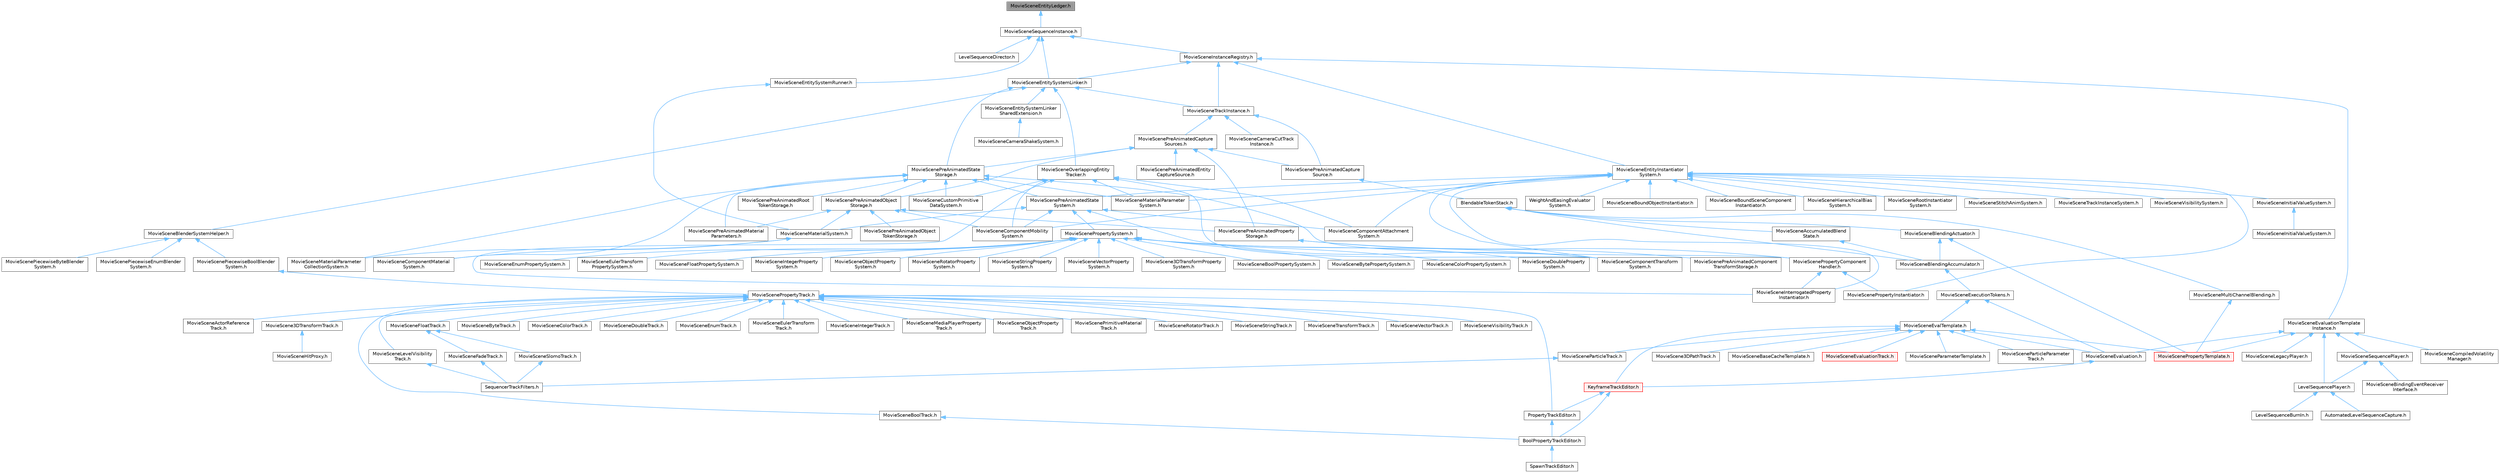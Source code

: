 digraph "MovieSceneEntityLedger.h"
{
 // INTERACTIVE_SVG=YES
 // LATEX_PDF_SIZE
  bgcolor="transparent";
  edge [fontname=Helvetica,fontsize=10,labelfontname=Helvetica,labelfontsize=10];
  node [fontname=Helvetica,fontsize=10,shape=box,height=0.2,width=0.4];
  Node1 [id="Node000001",label="MovieSceneEntityLedger.h",height=0.2,width=0.4,color="gray40", fillcolor="grey60", style="filled", fontcolor="black",tooltip=" "];
  Node1 -> Node2 [id="edge1_Node000001_Node000002",dir="back",color="steelblue1",style="solid",tooltip=" "];
  Node2 [id="Node000002",label="MovieSceneSequenceInstance.h",height=0.2,width=0.4,color="grey40", fillcolor="white", style="filled",URL="$d1/d07/MovieSceneSequenceInstance_8h.html",tooltip=" "];
  Node2 -> Node3 [id="edge2_Node000002_Node000003",dir="back",color="steelblue1",style="solid",tooltip=" "];
  Node3 [id="Node000003",label="LevelSequenceDirector.h",height=0.2,width=0.4,color="grey40", fillcolor="white", style="filled",URL="$d8/d00/LevelSequenceDirector_8h.html",tooltip=" "];
  Node2 -> Node4 [id="edge3_Node000002_Node000004",dir="back",color="steelblue1",style="solid",tooltip=" "];
  Node4 [id="Node000004",label="MovieSceneEntitySystemLinker.h",height=0.2,width=0.4,color="grey40", fillcolor="white", style="filled",URL="$d9/d16/MovieSceneEntitySystemLinker_8h.html",tooltip=" "];
  Node4 -> Node5 [id="edge4_Node000004_Node000005",dir="back",color="steelblue1",style="solid",tooltip=" "];
  Node5 [id="Node000005",label="MovieSceneBlenderSystemHelper.h",height=0.2,width=0.4,color="grey40", fillcolor="white", style="filled",URL="$d5/d47/MovieSceneBlenderSystemHelper_8h.html",tooltip=" "];
  Node5 -> Node6 [id="edge5_Node000005_Node000006",dir="back",color="steelblue1",style="solid",tooltip=" "];
  Node6 [id="Node000006",label="MovieScenePiecewiseBoolBlender\lSystem.h",height=0.2,width=0.4,color="grey40", fillcolor="white", style="filled",URL="$d7/d27/MovieScenePiecewiseBoolBlenderSystem_8h.html",tooltip=" "];
  Node6 -> Node7 [id="edge6_Node000006_Node000007",dir="back",color="steelblue1",style="solid",tooltip=" "];
  Node7 [id="Node000007",label="MovieScenePropertyTrack.h",height=0.2,width=0.4,color="grey40", fillcolor="white", style="filled",URL="$da/d0c/MovieScenePropertyTrack_8h.html",tooltip=" "];
  Node7 -> Node8 [id="edge7_Node000007_Node000008",dir="back",color="steelblue1",style="solid",tooltip=" "];
  Node8 [id="Node000008",label="MovieScene3DTransformTrack.h",height=0.2,width=0.4,color="grey40", fillcolor="white", style="filled",URL="$d9/d06/MovieScene3DTransformTrack_8h.html",tooltip=" "];
  Node8 -> Node9 [id="edge8_Node000008_Node000009",dir="back",color="steelblue1",style="solid",tooltip=" "];
  Node9 [id="Node000009",label="MovieSceneHitProxy.h",height=0.2,width=0.4,color="grey40", fillcolor="white", style="filled",URL="$d0/d01/MovieSceneHitProxy_8h.html",tooltip=" "];
  Node7 -> Node10 [id="edge9_Node000007_Node000010",dir="back",color="steelblue1",style="solid",tooltip=" "];
  Node10 [id="Node000010",label="MovieSceneActorReference\lTrack.h",height=0.2,width=0.4,color="grey40", fillcolor="white", style="filled",URL="$d9/d9b/MovieSceneActorReferenceTrack_8h.html",tooltip=" "];
  Node7 -> Node11 [id="edge10_Node000007_Node000011",dir="back",color="steelblue1",style="solid",tooltip=" "];
  Node11 [id="Node000011",label="MovieSceneBoolTrack.h",height=0.2,width=0.4,color="grey40", fillcolor="white", style="filled",URL="$d7/ddf/MovieSceneBoolTrack_8h.html",tooltip=" "];
  Node11 -> Node12 [id="edge11_Node000011_Node000012",dir="back",color="steelblue1",style="solid",tooltip=" "];
  Node12 [id="Node000012",label="BoolPropertyTrackEditor.h",height=0.2,width=0.4,color="grey40", fillcolor="white", style="filled",URL="$db/d07/BoolPropertyTrackEditor_8h.html",tooltip=" "];
  Node12 -> Node13 [id="edge12_Node000012_Node000013",dir="back",color="steelblue1",style="solid",tooltip=" "];
  Node13 [id="Node000013",label="SpawnTrackEditor.h",height=0.2,width=0.4,color="grey40", fillcolor="white", style="filled",URL="$d5/dac/SpawnTrackEditor_8h.html",tooltip=" "];
  Node7 -> Node14 [id="edge13_Node000007_Node000014",dir="back",color="steelblue1",style="solid",tooltip=" "];
  Node14 [id="Node000014",label="MovieSceneByteTrack.h",height=0.2,width=0.4,color="grey40", fillcolor="white", style="filled",URL="$dc/d79/MovieSceneByteTrack_8h.html",tooltip=" "];
  Node7 -> Node15 [id="edge14_Node000007_Node000015",dir="back",color="steelblue1",style="solid",tooltip=" "];
  Node15 [id="Node000015",label="MovieSceneColorTrack.h",height=0.2,width=0.4,color="grey40", fillcolor="white", style="filled",URL="$d8/df9/MovieSceneColorTrack_8h.html",tooltip=" "];
  Node7 -> Node16 [id="edge15_Node000007_Node000016",dir="back",color="steelblue1",style="solid",tooltip=" "];
  Node16 [id="Node000016",label="MovieSceneDoubleTrack.h",height=0.2,width=0.4,color="grey40", fillcolor="white", style="filled",URL="$de/d31/MovieSceneDoubleTrack_8h.html",tooltip=" "];
  Node7 -> Node17 [id="edge16_Node000007_Node000017",dir="back",color="steelblue1",style="solid",tooltip=" "];
  Node17 [id="Node000017",label="MovieSceneEnumTrack.h",height=0.2,width=0.4,color="grey40", fillcolor="white", style="filled",URL="$d6/d95/MovieSceneEnumTrack_8h.html",tooltip=" "];
  Node7 -> Node18 [id="edge17_Node000007_Node000018",dir="back",color="steelblue1",style="solid",tooltip=" "];
  Node18 [id="Node000018",label="MovieSceneEulerTransform\lTrack.h",height=0.2,width=0.4,color="grey40", fillcolor="white", style="filled",URL="$d7/d3a/MovieSceneEulerTransformTrack_8h.html",tooltip=" "];
  Node7 -> Node19 [id="edge18_Node000007_Node000019",dir="back",color="steelblue1",style="solid",tooltip=" "];
  Node19 [id="Node000019",label="MovieSceneFloatTrack.h",height=0.2,width=0.4,color="grey40", fillcolor="white", style="filled",URL="$dc/d88/MovieSceneFloatTrack_8h.html",tooltip=" "];
  Node19 -> Node20 [id="edge19_Node000019_Node000020",dir="back",color="steelblue1",style="solid",tooltip=" "];
  Node20 [id="Node000020",label="MovieSceneFadeTrack.h",height=0.2,width=0.4,color="grey40", fillcolor="white", style="filled",URL="$d3/dd6/MovieSceneFadeTrack_8h.html",tooltip=" "];
  Node20 -> Node21 [id="edge20_Node000020_Node000021",dir="back",color="steelblue1",style="solid",tooltip=" "];
  Node21 [id="Node000021",label="SequencerTrackFilters.h",height=0.2,width=0.4,color="grey40", fillcolor="white", style="filled",URL="$df/d72/SequencerTrackFilters_8h.html",tooltip=" "];
  Node19 -> Node22 [id="edge21_Node000019_Node000022",dir="back",color="steelblue1",style="solid",tooltip=" "];
  Node22 [id="Node000022",label="MovieSceneSlomoTrack.h",height=0.2,width=0.4,color="grey40", fillcolor="white", style="filled",URL="$d3/d88/MovieSceneSlomoTrack_8h.html",tooltip=" "];
  Node22 -> Node21 [id="edge22_Node000022_Node000021",dir="back",color="steelblue1",style="solid",tooltip=" "];
  Node7 -> Node23 [id="edge23_Node000007_Node000023",dir="back",color="steelblue1",style="solid",tooltip=" "];
  Node23 [id="Node000023",label="MovieSceneIntegerTrack.h",height=0.2,width=0.4,color="grey40", fillcolor="white", style="filled",URL="$d9/d1a/MovieSceneIntegerTrack_8h.html",tooltip=" "];
  Node7 -> Node24 [id="edge24_Node000007_Node000024",dir="back",color="steelblue1",style="solid",tooltip=" "];
  Node24 [id="Node000024",label="MovieSceneLevelVisibility\lTrack.h",height=0.2,width=0.4,color="grey40", fillcolor="white", style="filled",URL="$d8/dae/MovieSceneLevelVisibilityTrack_8h.html",tooltip=" "];
  Node24 -> Node21 [id="edge25_Node000024_Node000021",dir="back",color="steelblue1",style="solid",tooltip=" "];
  Node7 -> Node25 [id="edge26_Node000007_Node000025",dir="back",color="steelblue1",style="solid",tooltip=" "];
  Node25 [id="Node000025",label="MovieSceneMediaPlayerProperty\lTrack.h",height=0.2,width=0.4,color="grey40", fillcolor="white", style="filled",URL="$d4/da1/MovieSceneMediaPlayerPropertyTrack_8h.html",tooltip=" "];
  Node7 -> Node26 [id="edge27_Node000007_Node000026",dir="back",color="steelblue1",style="solid",tooltip=" "];
  Node26 [id="Node000026",label="MovieSceneObjectProperty\lTrack.h",height=0.2,width=0.4,color="grey40", fillcolor="white", style="filled",URL="$dc/da9/MovieSceneObjectPropertyTrack_8h.html",tooltip=" "];
  Node7 -> Node27 [id="edge28_Node000007_Node000027",dir="back",color="steelblue1",style="solid",tooltip=" "];
  Node27 [id="Node000027",label="MovieScenePrimitiveMaterial\lTrack.h",height=0.2,width=0.4,color="grey40", fillcolor="white", style="filled",URL="$dc/dc4/MovieScenePrimitiveMaterialTrack_8h.html",tooltip=" "];
  Node7 -> Node28 [id="edge29_Node000007_Node000028",dir="back",color="steelblue1",style="solid",tooltip=" "];
  Node28 [id="Node000028",label="MovieSceneRotatorTrack.h",height=0.2,width=0.4,color="grey40", fillcolor="white", style="filled",URL="$d3/d8f/MovieSceneRotatorTrack_8h.html",tooltip=" "];
  Node7 -> Node29 [id="edge30_Node000007_Node000029",dir="back",color="steelblue1",style="solid",tooltip=" "];
  Node29 [id="Node000029",label="MovieSceneStringTrack.h",height=0.2,width=0.4,color="grey40", fillcolor="white", style="filled",URL="$dd/d54/MovieSceneStringTrack_8h.html",tooltip=" "];
  Node7 -> Node30 [id="edge31_Node000007_Node000030",dir="back",color="steelblue1",style="solid",tooltip=" "];
  Node30 [id="Node000030",label="MovieSceneTransformTrack.h",height=0.2,width=0.4,color="grey40", fillcolor="white", style="filled",URL="$df/d57/MovieSceneTransformTrack_8h.html",tooltip=" "];
  Node7 -> Node31 [id="edge32_Node000007_Node000031",dir="back",color="steelblue1",style="solid",tooltip=" "];
  Node31 [id="Node000031",label="MovieSceneVectorTrack.h",height=0.2,width=0.4,color="grey40", fillcolor="white", style="filled",URL="$d8/d5e/MovieSceneVectorTrack_8h.html",tooltip=" "];
  Node7 -> Node32 [id="edge33_Node000007_Node000032",dir="back",color="steelblue1",style="solid",tooltip=" "];
  Node32 [id="Node000032",label="MovieSceneVisibilityTrack.h",height=0.2,width=0.4,color="grey40", fillcolor="white", style="filled",URL="$dd/d5e/MovieSceneVisibilityTrack_8h.html",tooltip=" "];
  Node7 -> Node33 [id="edge34_Node000007_Node000033",dir="back",color="steelblue1",style="solid",tooltip=" "];
  Node33 [id="Node000033",label="PropertyTrackEditor.h",height=0.2,width=0.4,color="grey40", fillcolor="white", style="filled",URL="$da/d9a/PropertyTrackEditor_8h.html",tooltip=" "];
  Node33 -> Node12 [id="edge35_Node000033_Node000012",dir="back",color="steelblue1",style="solid",tooltip=" "];
  Node5 -> Node34 [id="edge36_Node000005_Node000034",dir="back",color="steelblue1",style="solid",tooltip=" "];
  Node34 [id="Node000034",label="MovieScenePiecewiseByteBlender\lSystem.h",height=0.2,width=0.4,color="grey40", fillcolor="white", style="filled",URL="$d7/dde/MovieScenePiecewiseByteBlenderSystem_8h.html",tooltip=" "];
  Node5 -> Node35 [id="edge37_Node000005_Node000035",dir="back",color="steelblue1",style="solid",tooltip=" "];
  Node35 [id="Node000035",label="MovieScenePiecewiseEnumBlender\lSystem.h",height=0.2,width=0.4,color="grey40", fillcolor="white", style="filled",URL="$d4/dfe/MovieScenePiecewiseEnumBlenderSystem_8h.html",tooltip=" "];
  Node4 -> Node36 [id="edge38_Node000004_Node000036",dir="back",color="steelblue1",style="solid",tooltip=" "];
  Node36 [id="Node000036",label="MovieSceneEntitySystemLinker\lSharedExtension.h",height=0.2,width=0.4,color="grey40", fillcolor="white", style="filled",URL="$dc/df1/MovieSceneEntitySystemLinkerSharedExtension_8h.html",tooltip=" "];
  Node36 -> Node37 [id="edge39_Node000036_Node000037",dir="back",color="steelblue1",style="solid",tooltip=" "];
  Node37 [id="Node000037",label="MovieSceneCameraShakeSystem.h",height=0.2,width=0.4,color="grey40", fillcolor="white", style="filled",URL="$d2/dcc/MovieSceneCameraShakeSystem_8h.html",tooltip=" "];
  Node4 -> Node38 [id="edge40_Node000004_Node000038",dir="back",color="steelblue1",style="solid",tooltip=" "];
  Node38 [id="Node000038",label="MovieSceneOverlappingEntity\lTracker.h",height=0.2,width=0.4,color="grey40", fillcolor="white", style="filled",URL="$db/d41/MovieSceneOverlappingEntityTracker_8h.html",tooltip=" "];
  Node38 -> Node39 [id="edge41_Node000038_Node000039",dir="back",color="steelblue1",style="solid",tooltip=" "];
  Node39 [id="Node000039",label="MovieSceneComponentAttachment\lSystem.h",height=0.2,width=0.4,color="grey40", fillcolor="white", style="filled",URL="$d9/db3/MovieSceneComponentAttachmentSystem_8h.html",tooltip=" "];
  Node38 -> Node40 [id="edge42_Node000038_Node000040",dir="back",color="steelblue1",style="solid",tooltip=" "];
  Node40 [id="Node000040",label="MovieSceneComponentMobility\lSystem.h",height=0.2,width=0.4,color="grey40", fillcolor="white", style="filled",URL="$d7/dca/MovieSceneComponentMobilitySystem_8h.html",tooltip=" "];
  Node38 -> Node41 [id="edge43_Node000038_Node000041",dir="back",color="steelblue1",style="solid",tooltip=" "];
  Node41 [id="Node000041",label="MovieSceneComponentTransform\lSystem.h",height=0.2,width=0.4,color="grey40", fillcolor="white", style="filled",URL="$d1/d3e/MovieSceneComponentTransformSystem_8h.html",tooltip=" "];
  Node38 -> Node42 [id="edge44_Node000038_Node000042",dir="back",color="steelblue1",style="solid",tooltip=" "];
  Node42 [id="Node000042",label="MovieSceneCustomPrimitive\lDataSystem.h",height=0.2,width=0.4,color="grey40", fillcolor="white", style="filled",URL="$d1/da0/MovieSceneCustomPrimitiveDataSystem_8h.html",tooltip=" "];
  Node38 -> Node43 [id="edge45_Node000038_Node000043",dir="back",color="steelblue1",style="solid",tooltip=" "];
  Node43 [id="Node000043",label="MovieSceneInterrogatedProperty\lInstantiator.h",height=0.2,width=0.4,color="grey40", fillcolor="white", style="filled",URL="$df/d43/MovieSceneInterrogatedPropertyInstantiator_8h.html",tooltip=" "];
  Node38 -> Node44 [id="edge46_Node000038_Node000044",dir="back",color="steelblue1",style="solid",tooltip=" "];
  Node44 [id="Node000044",label="MovieSceneMaterialParameter\lSystem.h",height=0.2,width=0.4,color="grey40", fillcolor="white", style="filled",URL="$d9/d38/MovieSceneMaterialParameterSystem_8h.html",tooltip=" "];
  Node4 -> Node45 [id="edge47_Node000004_Node000045",dir="back",color="steelblue1",style="solid",tooltip=" "];
  Node45 [id="Node000045",label="MovieScenePreAnimatedState\lStorage.h",height=0.2,width=0.4,color="grey40", fillcolor="white", style="filled",URL="$db/d56/MovieScenePreAnimatedStateStorage_8h.html",tooltip=" "];
  Node45 -> Node46 [id="edge48_Node000045_Node000046",dir="back",color="steelblue1",style="solid",tooltip=" "];
  Node46 [id="Node000046",label="MovieSceneComponentMaterial\lSystem.h",height=0.2,width=0.4,color="grey40", fillcolor="white", style="filled",URL="$d7/d7c/MovieSceneComponentMaterialSystem_8h.html",tooltip=" "];
  Node45 -> Node42 [id="edge49_Node000045_Node000042",dir="back",color="steelblue1",style="solid",tooltip=" "];
  Node45 -> Node47 [id="edge50_Node000045_Node000047",dir="back",color="steelblue1",style="solid",tooltip=" "];
  Node47 [id="Node000047",label="MovieSceneMaterialParameter\lCollectionSystem.h",height=0.2,width=0.4,color="grey40", fillcolor="white", style="filled",URL="$d4/d18/MovieSceneMaterialParameterCollectionSystem_8h.html",tooltip=" "];
  Node45 -> Node44 [id="edge51_Node000045_Node000044",dir="back",color="steelblue1",style="solid",tooltip=" "];
  Node45 -> Node48 [id="edge52_Node000045_Node000048",dir="back",color="steelblue1",style="solid",tooltip=" "];
  Node48 [id="Node000048",label="MovieScenePreAnimatedMaterial\lParameters.h",height=0.2,width=0.4,color="grey40", fillcolor="white", style="filled",URL="$d9/dac/MovieScenePreAnimatedMaterialParameters_8h.html",tooltip=" "];
  Node45 -> Node49 [id="edge53_Node000045_Node000049",dir="back",color="steelblue1",style="solid",tooltip=" "];
  Node49 [id="Node000049",label="MovieScenePreAnimatedObject\lStorage.h",height=0.2,width=0.4,color="grey40", fillcolor="white", style="filled",URL="$d1/dc5/MovieScenePreAnimatedObjectStorage_8h.html",tooltip=" "];
  Node49 -> Node40 [id="edge54_Node000049_Node000040",dir="back",color="steelblue1",style="solid",tooltip=" "];
  Node49 -> Node50 [id="edge55_Node000049_Node000050",dir="back",color="steelblue1",style="solid",tooltip=" "];
  Node50 [id="Node000050",label="MovieSceneMaterialSystem.h",height=0.2,width=0.4,color="grey40", fillcolor="white", style="filled",URL="$d2/d2f/MovieSceneMaterialSystem_8h.html",tooltip=" "];
  Node50 -> Node46 [id="edge56_Node000050_Node000046",dir="back",color="steelblue1",style="solid",tooltip=" "];
  Node50 -> Node47 [id="edge57_Node000050_Node000047",dir="back",color="steelblue1",style="solid",tooltip=" "];
  Node49 -> Node48 [id="edge58_Node000049_Node000048",dir="back",color="steelblue1",style="solid",tooltip=" "];
  Node49 -> Node51 [id="edge59_Node000049_Node000051",dir="back",color="steelblue1",style="solid",tooltip=" "];
  Node51 [id="Node000051",label="MovieScenePreAnimatedObject\lTokenStorage.h",height=0.2,width=0.4,color="grey40", fillcolor="white", style="filled",URL="$dc/d07/MovieScenePreAnimatedObjectTokenStorage_8h.html",tooltip=" "];
  Node49 -> Node52 [id="edge60_Node000049_Node000052",dir="back",color="steelblue1",style="solid",tooltip=" "];
  Node52 [id="Node000052",label="MovieScenePreAnimatedProperty\lStorage.h",height=0.2,width=0.4,color="grey40", fillcolor="white", style="filled",URL="$de/d55/MovieScenePreAnimatedPropertyStorage_8h.html",tooltip=" "];
  Node52 -> Node53 [id="edge61_Node000052_Node000053",dir="back",color="steelblue1",style="solid",tooltip=" "];
  Node53 [id="Node000053",label="MovieScenePreAnimatedComponent\lTransformStorage.h",height=0.2,width=0.4,color="grey40", fillcolor="white", style="filled",URL="$d9/d84/MovieScenePreAnimatedComponentTransformStorage_8h.html",tooltip=" "];
  Node52 -> Node54 [id="edge62_Node000052_Node000054",dir="back",color="steelblue1",style="solid",tooltip=" "];
  Node54 [id="Node000054",label="MovieScenePropertyComponent\lHandler.h",height=0.2,width=0.4,color="grey40", fillcolor="white", style="filled",URL="$d1/d1c/MovieScenePropertyComponentHandler_8h.html",tooltip=" "];
  Node54 -> Node43 [id="edge63_Node000054_Node000043",dir="back",color="steelblue1",style="solid",tooltip=" "];
  Node54 -> Node55 [id="edge64_Node000054_Node000055",dir="back",color="steelblue1",style="solid",tooltip=" "];
  Node55 [id="Node000055",label="MovieScenePropertyInstantiator.h",height=0.2,width=0.4,color="grey40", fillcolor="white", style="filled",URL="$d2/ddc/MovieScenePropertyInstantiator_8h.html",tooltip=" "];
  Node45 -> Node56 [id="edge65_Node000045_Node000056",dir="back",color="steelblue1",style="solid",tooltip=" "];
  Node56 [id="Node000056",label="MovieScenePreAnimatedRoot\lTokenStorage.h",height=0.2,width=0.4,color="grey40", fillcolor="white", style="filled",URL="$d1/db6/MovieScenePreAnimatedRootTokenStorage_8h.html",tooltip=" "];
  Node45 -> Node57 [id="edge66_Node000045_Node000057",dir="back",color="steelblue1",style="solid",tooltip=" "];
  Node57 [id="Node000057",label="MovieScenePreAnimatedState\lSystem.h",height=0.2,width=0.4,color="grey40", fillcolor="white", style="filled",URL="$df/d2d/MovieScenePreAnimatedStateSystem_8h.html",tooltip=" "];
  Node57 -> Node39 [id="edge67_Node000057_Node000039",dir="back",color="steelblue1",style="solid",tooltip=" "];
  Node57 -> Node40 [id="edge68_Node000057_Node000040",dir="back",color="steelblue1",style="solid",tooltip=" "];
  Node57 -> Node41 [id="edge69_Node000057_Node000041",dir="back",color="steelblue1",style="solid",tooltip=" "];
  Node57 -> Node50 [id="edge70_Node000057_Node000050",dir="back",color="steelblue1",style="solid",tooltip=" "];
  Node57 -> Node58 [id="edge71_Node000057_Node000058",dir="back",color="steelblue1",style="solid",tooltip=" "];
  Node58 [id="Node000058",label="MovieScenePropertySystem.h",height=0.2,width=0.4,color="grey40", fillcolor="white", style="filled",URL="$dd/d75/MovieScenePropertySystem_8h.html",tooltip=" "];
  Node58 -> Node59 [id="edge72_Node000058_Node000059",dir="back",color="steelblue1",style="solid",tooltip=" "];
  Node59 [id="Node000059",label="MovieScene3DTransformProperty\lSystem.h",height=0.2,width=0.4,color="grey40", fillcolor="white", style="filled",URL="$dc/d97/MovieScene3DTransformPropertySystem_8h.html",tooltip=" "];
  Node58 -> Node60 [id="edge73_Node000058_Node000060",dir="back",color="steelblue1",style="solid",tooltip=" "];
  Node60 [id="Node000060",label="MovieSceneBoolPropertySystem.h",height=0.2,width=0.4,color="grey40", fillcolor="white", style="filled",URL="$d4/d0f/MovieSceneBoolPropertySystem_8h.html",tooltip=" "];
  Node58 -> Node61 [id="edge74_Node000058_Node000061",dir="back",color="steelblue1",style="solid",tooltip=" "];
  Node61 [id="Node000061",label="MovieSceneBytePropertySystem.h",height=0.2,width=0.4,color="grey40", fillcolor="white", style="filled",URL="$d7/d22/MovieSceneBytePropertySystem_8h.html",tooltip=" "];
  Node58 -> Node62 [id="edge75_Node000058_Node000062",dir="back",color="steelblue1",style="solid",tooltip=" "];
  Node62 [id="Node000062",label="MovieSceneColorPropertySystem.h",height=0.2,width=0.4,color="grey40", fillcolor="white", style="filled",URL="$d4/d03/MovieSceneColorPropertySystem_8h.html",tooltip=" "];
  Node58 -> Node41 [id="edge76_Node000058_Node000041",dir="back",color="steelblue1",style="solid",tooltip=" "];
  Node58 -> Node63 [id="edge77_Node000058_Node000063",dir="back",color="steelblue1",style="solid",tooltip=" "];
  Node63 [id="Node000063",label="MovieSceneDoubleProperty\lSystem.h",height=0.2,width=0.4,color="grey40", fillcolor="white", style="filled",URL="$df/d84/MovieSceneDoublePropertySystem_8h.html",tooltip=" "];
  Node58 -> Node64 [id="edge78_Node000058_Node000064",dir="back",color="steelblue1",style="solid",tooltip=" "];
  Node64 [id="Node000064",label="MovieSceneEnumPropertySystem.h",height=0.2,width=0.4,color="grey40", fillcolor="white", style="filled",URL="$d7/dc8/MovieSceneEnumPropertySystem_8h.html",tooltip=" "];
  Node58 -> Node65 [id="edge79_Node000058_Node000065",dir="back",color="steelblue1",style="solid",tooltip=" "];
  Node65 [id="Node000065",label="MovieSceneEulerTransform\lPropertySystem.h",height=0.2,width=0.4,color="grey40", fillcolor="white", style="filled",URL="$dd/d14/MovieSceneEulerTransformPropertySystem_8h.html",tooltip=" "];
  Node58 -> Node66 [id="edge80_Node000058_Node000066",dir="back",color="steelblue1",style="solid",tooltip=" "];
  Node66 [id="Node000066",label="MovieSceneFloatPropertySystem.h",height=0.2,width=0.4,color="grey40", fillcolor="white", style="filled",URL="$d0/de6/MovieSceneFloatPropertySystem_8h.html",tooltip=" "];
  Node58 -> Node67 [id="edge81_Node000058_Node000067",dir="back",color="steelblue1",style="solid",tooltip=" "];
  Node67 [id="Node000067",label="MovieSceneIntegerProperty\lSystem.h",height=0.2,width=0.4,color="grey40", fillcolor="white", style="filled",URL="$d3/d1a/MovieSceneIntegerPropertySystem_8h.html",tooltip=" "];
  Node58 -> Node68 [id="edge82_Node000058_Node000068",dir="back",color="steelblue1",style="solid",tooltip=" "];
  Node68 [id="Node000068",label="MovieSceneObjectProperty\lSystem.h",height=0.2,width=0.4,color="grey40", fillcolor="white", style="filled",URL="$d8/d20/MovieSceneObjectPropertySystem_8h.html",tooltip=" "];
  Node58 -> Node69 [id="edge83_Node000058_Node000069",dir="back",color="steelblue1",style="solid",tooltip=" "];
  Node69 [id="Node000069",label="MovieSceneRotatorProperty\lSystem.h",height=0.2,width=0.4,color="grey40", fillcolor="white", style="filled",URL="$d6/d74/MovieSceneRotatorPropertySystem_8h.html",tooltip=" "];
  Node58 -> Node70 [id="edge84_Node000058_Node000070",dir="back",color="steelblue1",style="solid",tooltip=" "];
  Node70 [id="Node000070",label="MovieSceneStringProperty\lSystem.h",height=0.2,width=0.4,color="grey40", fillcolor="white", style="filled",URL="$d8/d8f/MovieSceneStringPropertySystem_8h.html",tooltip=" "];
  Node58 -> Node71 [id="edge85_Node000058_Node000071",dir="back",color="steelblue1",style="solid",tooltip=" "];
  Node71 [id="Node000071",label="MovieSceneVectorProperty\lSystem.h",height=0.2,width=0.4,color="grey40", fillcolor="white", style="filled",URL="$da/d10/MovieSceneVectorPropertySystem_8h.html",tooltip=" "];
  Node45 -> Node54 [id="edge86_Node000045_Node000054",dir="back",color="steelblue1",style="solid",tooltip=" "];
  Node4 -> Node72 [id="edge87_Node000004_Node000072",dir="back",color="steelblue1",style="solid",tooltip=" "];
  Node72 [id="Node000072",label="MovieSceneTrackInstance.h",height=0.2,width=0.4,color="grey40", fillcolor="white", style="filled",URL="$d4/d28/MovieSceneTrackInstance_8h.html",tooltip=" "];
  Node72 -> Node73 [id="edge88_Node000072_Node000073",dir="back",color="steelblue1",style="solid",tooltip=" "];
  Node73 [id="Node000073",label="MovieSceneCameraCutTrack\lInstance.h",height=0.2,width=0.4,color="grey40", fillcolor="white", style="filled",URL="$d3/d37/MovieSceneCameraCutTrackInstance_8h.html",tooltip=" "];
  Node72 -> Node74 [id="edge89_Node000072_Node000074",dir="back",color="steelblue1",style="solid",tooltip=" "];
  Node74 [id="Node000074",label="MovieScenePreAnimatedCapture\lSource.h",height=0.2,width=0.4,color="grey40", fillcolor="white", style="filled",URL="$d8/dd1/MovieScenePreAnimatedCaptureSource_8h.html",tooltip=" "];
  Node74 -> Node75 [id="edge90_Node000074_Node000075",dir="back",color="steelblue1",style="solid",tooltip=" "];
  Node75 [id="Node000075",label="BlendableTokenStack.h",height=0.2,width=0.4,color="grey40", fillcolor="white", style="filled",URL="$de/d3e/BlendableTokenStack_8h.html",tooltip=" "];
  Node75 -> Node76 [id="edge91_Node000075_Node000076",dir="back",color="steelblue1",style="solid",tooltip=" "];
  Node76 [id="Node000076",label="MovieSceneAccumulatedBlend\lState.h",height=0.2,width=0.4,color="grey40", fillcolor="white", style="filled",URL="$d6/d13/MovieSceneAccumulatedBlendState_8h.html",tooltip=" "];
  Node76 -> Node77 [id="edge92_Node000076_Node000077",dir="back",color="steelblue1",style="solid",tooltip=" "];
  Node77 [id="Node000077",label="MovieSceneBlendingAccumulator.h",height=0.2,width=0.4,color="grey40", fillcolor="white", style="filled",URL="$db/dc1/MovieSceneBlendingAccumulator_8h.html",tooltip=" "];
  Node77 -> Node78 [id="edge93_Node000077_Node000078",dir="back",color="steelblue1",style="solid",tooltip=" "];
  Node78 [id="Node000078",label="MovieSceneExecutionTokens.h",height=0.2,width=0.4,color="grey40", fillcolor="white", style="filled",URL="$d7/dd2/MovieSceneExecutionTokens_8h.html",tooltip=" "];
  Node78 -> Node79 [id="edge94_Node000078_Node000079",dir="back",color="steelblue1",style="solid",tooltip=" "];
  Node79 [id="Node000079",label="MovieSceneEvalTemplate.h",height=0.2,width=0.4,color="grey40", fillcolor="white", style="filled",URL="$d2/d6c/MovieSceneEvalTemplate_8h.html",tooltip=" "];
  Node79 -> Node80 [id="edge95_Node000079_Node000080",dir="back",color="steelblue1",style="solid",tooltip=" "];
  Node80 [id="Node000080",label="KeyframeTrackEditor.h",height=0.2,width=0.4,color="red", fillcolor="#FFF0F0", style="filled",URL="$dd/d47/KeyframeTrackEditor_8h.html",tooltip=" "];
  Node80 -> Node12 [id="edge96_Node000080_Node000012",dir="back",color="steelblue1",style="solid",tooltip=" "];
  Node80 -> Node33 [id="edge97_Node000080_Node000033",dir="back",color="steelblue1",style="solid",tooltip=" "];
  Node79 -> Node84 [id="edge98_Node000079_Node000084",dir="back",color="steelblue1",style="solid",tooltip=" "];
  Node84 [id="Node000084",label="MovieScene3DPathTrack.h",height=0.2,width=0.4,color="grey40", fillcolor="white", style="filled",URL="$d3/d57/MovieScene3DPathTrack_8h.html",tooltip=" "];
  Node79 -> Node85 [id="edge99_Node000079_Node000085",dir="back",color="steelblue1",style="solid",tooltip=" "];
  Node85 [id="Node000085",label="MovieSceneBaseCacheTemplate.h",height=0.2,width=0.4,color="grey40", fillcolor="white", style="filled",URL="$da/d0b/MovieSceneBaseCacheTemplate_8h.html",tooltip=" "];
  Node79 -> Node86 [id="edge100_Node000079_Node000086",dir="back",color="steelblue1",style="solid",tooltip=" "];
  Node86 [id="Node000086",label="MovieSceneEvaluation.h",height=0.2,width=0.4,color="grey40", fillcolor="white", style="filled",URL="$dc/ded/MovieSceneEvaluation_8h.html",tooltip=" "];
  Node86 -> Node80 [id="edge101_Node000086_Node000080",dir="back",color="steelblue1",style="solid",tooltip=" "];
  Node79 -> Node87 [id="edge102_Node000079_Node000087",dir="back",color="steelblue1",style="solid",tooltip=" "];
  Node87 [id="Node000087",label="MovieSceneEvaluationTrack.h",height=0.2,width=0.4,color="red", fillcolor="#FFF0F0", style="filled",URL="$d1/de1/MovieSceneEvaluationTrack_8h.html",tooltip=" "];
  Node79 -> Node90 [id="edge103_Node000079_Node000090",dir="back",color="steelblue1",style="solid",tooltip=" "];
  Node90 [id="Node000090",label="MovieSceneParameterTemplate.h",height=0.2,width=0.4,color="grey40", fillcolor="white", style="filled",URL="$d9/df3/MovieSceneParameterTemplate_8h.html",tooltip=" "];
  Node79 -> Node91 [id="edge104_Node000079_Node000091",dir="back",color="steelblue1",style="solid",tooltip=" "];
  Node91 [id="Node000091",label="MovieSceneParticleParameter\lTrack.h",height=0.2,width=0.4,color="grey40", fillcolor="white", style="filled",URL="$d2/d09/MovieSceneParticleParameterTrack_8h.html",tooltip=" "];
  Node79 -> Node92 [id="edge105_Node000079_Node000092",dir="back",color="steelblue1",style="solid",tooltip=" "];
  Node92 [id="Node000092",label="MovieSceneParticleTrack.h",height=0.2,width=0.4,color="grey40", fillcolor="white", style="filled",URL="$dd/dba/MovieSceneParticleTrack_8h.html",tooltip=" "];
  Node92 -> Node21 [id="edge106_Node000092_Node000021",dir="back",color="steelblue1",style="solid",tooltip=" "];
  Node79 -> Node93 [id="edge107_Node000079_Node000093",dir="back",color="steelblue1",style="solid",tooltip=" "];
  Node93 [id="Node000093",label="MovieScenePropertyTemplate.h",height=0.2,width=0.4,color="red", fillcolor="#FFF0F0", style="filled",URL="$d9/d24/MovieScenePropertyTemplate_8h.html",tooltip=" "];
  Node78 -> Node86 [id="edge108_Node000078_Node000086",dir="back",color="steelblue1",style="solid",tooltip=" "];
  Node75 -> Node77 [id="edge109_Node000075_Node000077",dir="back",color="steelblue1",style="solid",tooltip=" "];
  Node75 -> Node95 [id="edge110_Node000075_Node000095",dir="back",color="steelblue1",style="solid",tooltip=" "];
  Node95 [id="Node000095",label="MovieSceneBlendingActuator.h",height=0.2,width=0.4,color="grey40", fillcolor="white", style="filled",URL="$d8/d5a/MovieSceneBlendingActuator_8h.html",tooltip=" "];
  Node95 -> Node77 [id="edge111_Node000095_Node000077",dir="back",color="steelblue1",style="solid",tooltip=" "];
  Node95 -> Node93 [id="edge112_Node000095_Node000093",dir="back",color="steelblue1",style="solid",tooltip=" "];
  Node75 -> Node96 [id="edge113_Node000075_Node000096",dir="back",color="steelblue1",style="solid",tooltip=" "];
  Node96 [id="Node000096",label="MovieSceneMultiChannelBlending.h",height=0.2,width=0.4,color="grey40", fillcolor="white", style="filled",URL="$d7/d5d/MovieSceneMultiChannelBlending_8h.html",tooltip=" "];
  Node96 -> Node93 [id="edge114_Node000096_Node000093",dir="back",color="steelblue1",style="solid",tooltip=" "];
  Node72 -> Node97 [id="edge115_Node000072_Node000097",dir="back",color="steelblue1",style="solid",tooltip=" "];
  Node97 [id="Node000097",label="MovieScenePreAnimatedCapture\lSources.h",height=0.2,width=0.4,color="grey40", fillcolor="white", style="filled",URL="$de/d2c/MovieScenePreAnimatedCaptureSources_8h.html",tooltip=" "];
  Node97 -> Node74 [id="edge116_Node000097_Node000074",dir="back",color="steelblue1",style="solid",tooltip=" "];
  Node97 -> Node98 [id="edge117_Node000097_Node000098",dir="back",color="steelblue1",style="solid",tooltip=" "];
  Node98 [id="Node000098",label="MovieScenePreAnimatedEntity\lCaptureSource.h",height=0.2,width=0.4,color="grey40", fillcolor="white", style="filled",URL="$d8/de0/MovieScenePreAnimatedEntityCaptureSource_8h.html",tooltip=" "];
  Node97 -> Node49 [id="edge118_Node000097_Node000049",dir="back",color="steelblue1",style="solid",tooltip=" "];
  Node97 -> Node52 [id="edge119_Node000097_Node000052",dir="back",color="steelblue1",style="solid",tooltip=" "];
  Node97 -> Node45 [id="edge120_Node000097_Node000045",dir="back",color="steelblue1",style="solid",tooltip=" "];
  Node2 -> Node99 [id="edge121_Node000002_Node000099",dir="back",color="steelblue1",style="solid",tooltip=" "];
  Node99 [id="Node000099",label="MovieSceneEntitySystemRunner.h",height=0.2,width=0.4,color="grey40", fillcolor="white", style="filled",URL="$d3/db8/MovieSceneEntitySystemRunner_8h.html",tooltip=" "];
  Node99 -> Node50 [id="edge122_Node000099_Node000050",dir="back",color="steelblue1",style="solid",tooltip=" "];
  Node2 -> Node100 [id="edge123_Node000002_Node000100",dir="back",color="steelblue1",style="solid",tooltip=" "];
  Node100 [id="Node000100",label="MovieSceneInstanceRegistry.h",height=0.2,width=0.4,color="grey40", fillcolor="white", style="filled",URL="$d6/d54/MovieSceneInstanceRegistry_8h.html",tooltip=" "];
  Node100 -> Node101 [id="edge124_Node000100_Node000101",dir="back",color="steelblue1",style="solid",tooltip=" "];
  Node101 [id="Node000101",label="MovieSceneEntityInstantiator\lSystem.h",height=0.2,width=0.4,color="grey40", fillcolor="white", style="filled",URL="$d1/d77/MovieSceneEntityInstantiatorSystem_8h.html",tooltip=" "];
  Node101 -> Node102 [id="edge125_Node000101_Node000102",dir="back",color="steelblue1",style="solid",tooltip=" "];
  Node102 [id="Node000102",label="MovieSceneBoundObjectInstantiator.h",height=0.2,width=0.4,color="grey40", fillcolor="white", style="filled",URL="$d2/d08/MovieSceneBoundObjectInstantiator_8h.html",tooltip=" "];
  Node101 -> Node103 [id="edge126_Node000101_Node000103",dir="back",color="steelblue1",style="solid",tooltip=" "];
  Node103 [id="Node000103",label="MovieSceneBoundSceneComponent\lInstantiator.h",height=0.2,width=0.4,color="grey40", fillcolor="white", style="filled",URL="$d7/dae/MovieSceneBoundSceneComponentInstantiator_8h.html",tooltip=" "];
  Node101 -> Node39 [id="edge127_Node000101_Node000039",dir="back",color="steelblue1",style="solid",tooltip=" "];
  Node101 -> Node40 [id="edge128_Node000101_Node000040",dir="back",color="steelblue1",style="solid",tooltip=" "];
  Node101 -> Node41 [id="edge129_Node000101_Node000041",dir="back",color="steelblue1",style="solid",tooltip=" "];
  Node101 -> Node104 [id="edge130_Node000101_Node000104",dir="back",color="steelblue1",style="solid",tooltip=" "];
  Node104 [id="Node000104",label="MovieSceneHierarchicalBias\lSystem.h",height=0.2,width=0.4,color="grey40", fillcolor="white", style="filled",URL="$db/dbf/MovieSceneHierarchicalBiasSystem_8h.html",tooltip=" "];
  Node101 -> Node105 [id="edge131_Node000101_Node000105",dir="back",color="steelblue1",style="solid",tooltip=" "];
  Node105 [id="Node000105",label="MovieSceneInitialValueSystem.h",height=0.2,width=0.4,color="grey40", fillcolor="white", style="filled",URL="$de/d69/Public_2EntitySystem_2MovieSceneInitialValueSystem_8h.html",tooltip=" "];
  Node105 -> Node106 [id="edge132_Node000105_Node000106",dir="back",color="steelblue1",style="solid",tooltip=" "];
  Node106 [id="Node000106",label="MovieSceneInitialValueSystem.h",height=0.2,width=0.4,color="grey40", fillcolor="white", style="filled",URL="$d5/dde/racks_2Public_2Systems_2MovieSceneInitialValueSystem_8h.html",tooltip=" "];
  Node101 -> Node43 [id="edge133_Node000101_Node000043",dir="back",color="steelblue1",style="solid",tooltip=" "];
  Node101 -> Node44 [id="edge134_Node000101_Node000044",dir="back",color="steelblue1",style="solid",tooltip=" "];
  Node101 -> Node57 [id="edge135_Node000101_Node000057",dir="back",color="steelblue1",style="solid",tooltip=" "];
  Node101 -> Node55 [id="edge136_Node000101_Node000055",dir="back",color="steelblue1",style="solid",tooltip=" "];
  Node101 -> Node107 [id="edge137_Node000101_Node000107",dir="back",color="steelblue1",style="solid",tooltip=" "];
  Node107 [id="Node000107",label="MovieSceneRootInstantiator\lSystem.h",height=0.2,width=0.4,color="grey40", fillcolor="white", style="filled",URL="$dc/d52/MovieSceneRootInstantiatorSystem_8h.html",tooltip=" "];
  Node101 -> Node108 [id="edge138_Node000101_Node000108",dir="back",color="steelblue1",style="solid",tooltip=" "];
  Node108 [id="Node000108",label="MovieSceneStitchAnimSystem.h",height=0.2,width=0.4,color="grey40", fillcolor="white", style="filled",URL="$d1/d39/MovieSceneStitchAnimSystem_8h.html",tooltip=" "];
  Node101 -> Node109 [id="edge139_Node000101_Node000109",dir="back",color="steelblue1",style="solid",tooltip=" "];
  Node109 [id="Node000109",label="MovieSceneTrackInstanceSystem.h",height=0.2,width=0.4,color="grey40", fillcolor="white", style="filled",URL="$d4/db7/MovieSceneTrackInstanceSystem_8h.html",tooltip=" "];
  Node101 -> Node110 [id="edge140_Node000101_Node000110",dir="back",color="steelblue1",style="solid",tooltip=" "];
  Node110 [id="Node000110",label="MovieSceneVisibilitySystem.h",height=0.2,width=0.4,color="grey40", fillcolor="white", style="filled",URL="$d6/d1d/MovieSceneVisibilitySystem_8h.html",tooltip=" "];
  Node101 -> Node111 [id="edge141_Node000101_Node000111",dir="back",color="steelblue1",style="solid",tooltip=" "];
  Node111 [id="Node000111",label="WeightAndEasingEvaluator\lSystem.h",height=0.2,width=0.4,color="grey40", fillcolor="white", style="filled",URL="$d0/d06/WeightAndEasingEvaluatorSystem_8h.html",tooltip=" "];
  Node100 -> Node4 [id="edge142_Node000100_Node000004",dir="back",color="steelblue1",style="solid",tooltip=" "];
  Node100 -> Node112 [id="edge143_Node000100_Node000112",dir="back",color="steelblue1",style="solid",tooltip=" "];
  Node112 [id="Node000112",label="MovieSceneEvaluationTemplate\lInstance.h",height=0.2,width=0.4,color="grey40", fillcolor="white", style="filled",URL="$dc/d63/MovieSceneEvaluationTemplateInstance_8h.html",tooltip=" "];
  Node112 -> Node113 [id="edge144_Node000112_Node000113",dir="back",color="steelblue1",style="solid",tooltip=" "];
  Node113 [id="Node000113",label="LevelSequencePlayer.h",height=0.2,width=0.4,color="grey40", fillcolor="white", style="filled",URL="$d0/d5e/LevelSequencePlayer_8h.html",tooltip=" "];
  Node113 -> Node114 [id="edge145_Node000113_Node000114",dir="back",color="steelblue1",style="solid",tooltip=" "];
  Node114 [id="Node000114",label="AutomatedLevelSequenceCapture.h",height=0.2,width=0.4,color="grey40", fillcolor="white", style="filled",URL="$d4/d3e/AutomatedLevelSequenceCapture_8h.html",tooltip=" "];
  Node113 -> Node115 [id="edge146_Node000113_Node000115",dir="back",color="steelblue1",style="solid",tooltip=" "];
  Node115 [id="Node000115",label="LevelSequenceBurnIn.h",height=0.2,width=0.4,color="grey40", fillcolor="white", style="filled",URL="$d2/d6b/LevelSequenceBurnIn_8h.html",tooltip=" "];
  Node112 -> Node116 [id="edge147_Node000112_Node000116",dir="back",color="steelblue1",style="solid",tooltip=" "];
  Node116 [id="Node000116",label="MovieSceneCompiledVolatility\lManager.h",height=0.2,width=0.4,color="grey40", fillcolor="white", style="filled",URL="$db/ddd/MovieSceneCompiledVolatilityManager_8h.html",tooltip=" "];
  Node112 -> Node86 [id="edge148_Node000112_Node000086",dir="back",color="steelblue1",style="solid",tooltip=" "];
  Node112 -> Node117 [id="edge149_Node000112_Node000117",dir="back",color="steelblue1",style="solid",tooltip=" "];
  Node117 [id="Node000117",label="MovieSceneLegacyPlayer.h",height=0.2,width=0.4,color="grey40", fillcolor="white", style="filled",URL="$d7/dfb/MovieSceneLegacyPlayer_8h.html",tooltip=" "];
  Node112 -> Node93 [id="edge150_Node000112_Node000093",dir="back",color="steelblue1",style="solid",tooltip=" "];
  Node112 -> Node118 [id="edge151_Node000112_Node000118",dir="back",color="steelblue1",style="solid",tooltip=" "];
  Node118 [id="Node000118",label="MovieSceneSequencePlayer.h",height=0.2,width=0.4,color="grey40", fillcolor="white", style="filled",URL="$d3/d08/MovieSceneSequencePlayer_8h.html",tooltip=" "];
  Node118 -> Node113 [id="edge152_Node000118_Node000113",dir="back",color="steelblue1",style="solid",tooltip=" "];
  Node118 -> Node119 [id="edge153_Node000118_Node000119",dir="back",color="steelblue1",style="solid",tooltip=" "];
  Node119 [id="Node000119",label="MovieSceneBindingEventReceiver\lInterface.h",height=0.2,width=0.4,color="grey40", fillcolor="white", style="filled",URL="$df/d39/MovieSceneBindingEventReceiverInterface_8h.html",tooltip=" "];
  Node100 -> Node72 [id="edge154_Node000100_Node000072",dir="back",color="steelblue1",style="solid",tooltip=" "];
}
